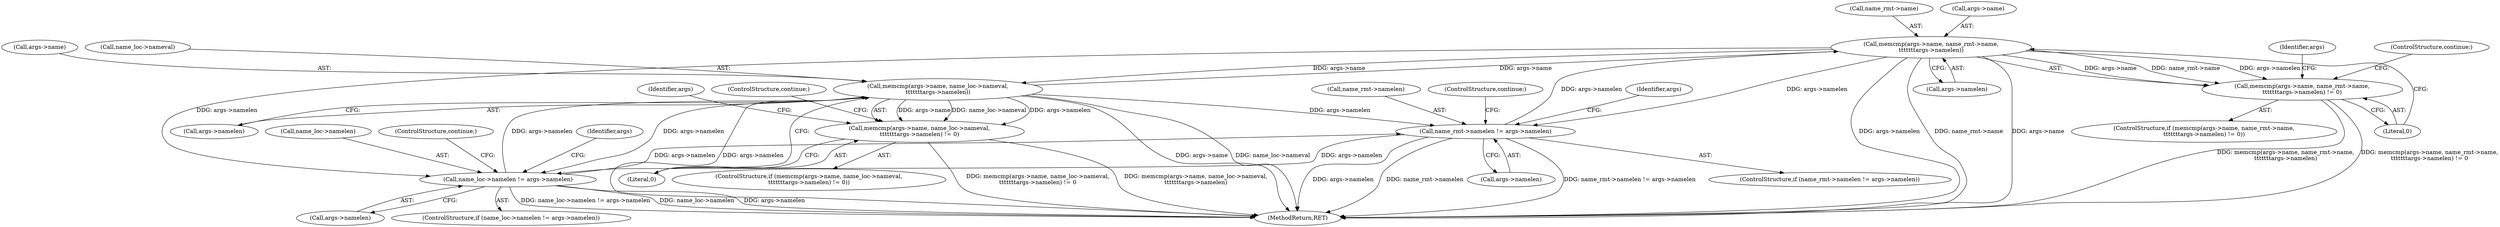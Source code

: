 digraph "0_linux_8275cdd0e7ac550dcce2b3ef6d2fb3b808c1ae59_6@API" {
"1000389" [label="(Call,memcmp(args->name, name_rmt->name,\n\t\t\t\t\t\t\targs->namelen))"];
"1000341" [label="(Call,memcmp(args->name, name_loc->nameval,\n\t\t\t\t\t\t\targs->namelen))"];
"1000389" [label="(Call,memcmp(args->name, name_rmt->name,\n\t\t\t\t\t\t\targs->namelen))"];
"1000379" [label="(Call,name_rmt->namelen != args->namelen)"];
"1000331" [label="(Call,name_loc->namelen != args->namelen)"];
"1000340" [label="(Call,memcmp(args->name, name_loc->nameval,\n\t\t\t\t\t\t\targs->namelen) != 0)"];
"1000388" [label="(Call,memcmp(args->name, name_rmt->name,\n\t\t\t\t\t\t\targs->namelen) != 0)"];
"1000389" [label="(Call,memcmp(args->name, name_rmt->name,\n\t\t\t\t\t\t\targs->namelen))"];
"1000343" [label="(Identifier,args)"];
"1000345" [label="(Call,name_loc->nameval)"];
"1000357" [label="(Identifier,args)"];
"1000380" [label="(Call,name_rmt->namelen)"];
"1000383" [label="(Call,args->namelen)"];
"1000393" [label="(Call,name_rmt->name)"];
"1000388" [label="(Call,memcmp(args->name, name_rmt->name,\n\t\t\t\t\t\t\targs->namelen) != 0)"];
"1000332" [label="(Call,name_loc->namelen)"];
"1000387" [label="(ControlStructure,if (memcmp(args->name, name_rmt->name,\n\t\t\t\t\t\t\targs->namelen) != 0))"];
"1000456" [label="(MethodReturn,RET)"];
"1000386" [label="(ControlStructure,continue;)"];
"1000348" [label="(Call,args->namelen)"];
"1000338" [label="(ControlStructure,continue;)"];
"1000342" [label="(Call,args->name)"];
"1000335" [label="(Call,args->namelen)"];
"1000352" [label="(ControlStructure,continue;)"];
"1000379" [label="(Call,name_rmt->namelen != args->namelen)"];
"1000331" [label="(Call,name_loc->namelen != args->namelen)"];
"1000330" [label="(ControlStructure,if (name_loc->namelen != args->namelen))"];
"1000400" [label="(ControlStructure,continue;)"];
"1000339" [label="(ControlStructure,if (memcmp(args->name, name_loc->nameval,\n\t\t\t\t\t\t\targs->namelen) != 0))"];
"1000391" [label="(Identifier,args)"];
"1000396" [label="(Call,args->namelen)"];
"1000340" [label="(Call,memcmp(args->name, name_loc->nameval,\n\t\t\t\t\t\t\targs->namelen) != 0)"];
"1000351" [label="(Literal,0)"];
"1000341" [label="(Call,memcmp(args->name, name_loc->nameval,\n\t\t\t\t\t\t\targs->namelen))"];
"1000378" [label="(ControlStructure,if (name_rmt->namelen != args->namelen))"];
"1000399" [label="(Literal,0)"];
"1000405" [label="(Identifier,args)"];
"1000390" [label="(Call,args->name)"];
"1000389" -> "1000388"  [label="AST: "];
"1000389" -> "1000396"  [label="CFG: "];
"1000390" -> "1000389"  [label="AST: "];
"1000393" -> "1000389"  [label="AST: "];
"1000396" -> "1000389"  [label="AST: "];
"1000399" -> "1000389"  [label="CFG: "];
"1000389" -> "1000456"  [label="DDG: args->namelen"];
"1000389" -> "1000456"  [label="DDG: name_rmt->name"];
"1000389" -> "1000456"  [label="DDG: args->name"];
"1000389" -> "1000331"  [label="DDG: args->namelen"];
"1000389" -> "1000341"  [label="DDG: args->name"];
"1000389" -> "1000379"  [label="DDG: args->namelen"];
"1000389" -> "1000388"  [label="DDG: args->name"];
"1000389" -> "1000388"  [label="DDG: name_rmt->name"];
"1000389" -> "1000388"  [label="DDG: args->namelen"];
"1000341" -> "1000389"  [label="DDG: args->name"];
"1000379" -> "1000389"  [label="DDG: args->namelen"];
"1000341" -> "1000340"  [label="AST: "];
"1000341" -> "1000348"  [label="CFG: "];
"1000342" -> "1000341"  [label="AST: "];
"1000345" -> "1000341"  [label="AST: "];
"1000348" -> "1000341"  [label="AST: "];
"1000351" -> "1000341"  [label="CFG: "];
"1000341" -> "1000456"  [label="DDG: args->namelen"];
"1000341" -> "1000456"  [label="DDG: args->name"];
"1000341" -> "1000456"  [label="DDG: name_loc->nameval"];
"1000341" -> "1000331"  [label="DDG: args->namelen"];
"1000341" -> "1000340"  [label="DDG: args->name"];
"1000341" -> "1000340"  [label="DDG: name_loc->nameval"];
"1000341" -> "1000340"  [label="DDG: args->namelen"];
"1000331" -> "1000341"  [label="DDG: args->namelen"];
"1000341" -> "1000379"  [label="DDG: args->namelen"];
"1000379" -> "1000378"  [label="AST: "];
"1000379" -> "1000383"  [label="CFG: "];
"1000380" -> "1000379"  [label="AST: "];
"1000383" -> "1000379"  [label="AST: "];
"1000386" -> "1000379"  [label="CFG: "];
"1000391" -> "1000379"  [label="CFG: "];
"1000379" -> "1000456"  [label="DDG: args->namelen"];
"1000379" -> "1000456"  [label="DDG: name_rmt->namelen"];
"1000379" -> "1000456"  [label="DDG: name_rmt->namelen != args->namelen"];
"1000379" -> "1000331"  [label="DDG: args->namelen"];
"1000331" -> "1000379"  [label="DDG: args->namelen"];
"1000331" -> "1000330"  [label="AST: "];
"1000331" -> "1000335"  [label="CFG: "];
"1000332" -> "1000331"  [label="AST: "];
"1000335" -> "1000331"  [label="AST: "];
"1000338" -> "1000331"  [label="CFG: "];
"1000343" -> "1000331"  [label="CFG: "];
"1000331" -> "1000456"  [label="DDG: name_loc->namelen != args->namelen"];
"1000331" -> "1000456"  [label="DDG: name_loc->namelen"];
"1000331" -> "1000456"  [label="DDG: args->namelen"];
"1000340" -> "1000339"  [label="AST: "];
"1000340" -> "1000351"  [label="CFG: "];
"1000351" -> "1000340"  [label="AST: "];
"1000352" -> "1000340"  [label="CFG: "];
"1000357" -> "1000340"  [label="CFG: "];
"1000340" -> "1000456"  [label="DDG: memcmp(args->name, name_loc->nameval,\n\t\t\t\t\t\t\targs->namelen) != 0"];
"1000340" -> "1000456"  [label="DDG: memcmp(args->name, name_loc->nameval,\n\t\t\t\t\t\t\targs->namelen)"];
"1000388" -> "1000387"  [label="AST: "];
"1000388" -> "1000399"  [label="CFG: "];
"1000399" -> "1000388"  [label="AST: "];
"1000400" -> "1000388"  [label="CFG: "];
"1000405" -> "1000388"  [label="CFG: "];
"1000388" -> "1000456"  [label="DDG: memcmp(args->name, name_rmt->name,\n\t\t\t\t\t\t\targs->namelen)"];
"1000388" -> "1000456"  [label="DDG: memcmp(args->name, name_rmt->name,\n\t\t\t\t\t\t\targs->namelen) != 0"];
}
